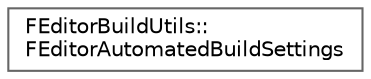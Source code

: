 digraph "Graphical Class Hierarchy"
{
 // INTERACTIVE_SVG=YES
 // LATEX_PDF_SIZE
  bgcolor="transparent";
  edge [fontname=Helvetica,fontsize=10,labelfontname=Helvetica,labelfontsize=10];
  node [fontname=Helvetica,fontsize=10,shape=box,height=0.2,width=0.4];
  rankdir="LR";
  Node0 [id="Node000000",label="FEditorBuildUtils::\lFEditorAutomatedBuildSettings",height=0.2,width=0.4,color="grey40", fillcolor="white", style="filled",URL="$df/d8c/structFEditorBuildUtils_1_1FEditorAutomatedBuildSettings.html",tooltip="Helper struct to specify settings for an automated editor build."];
}
